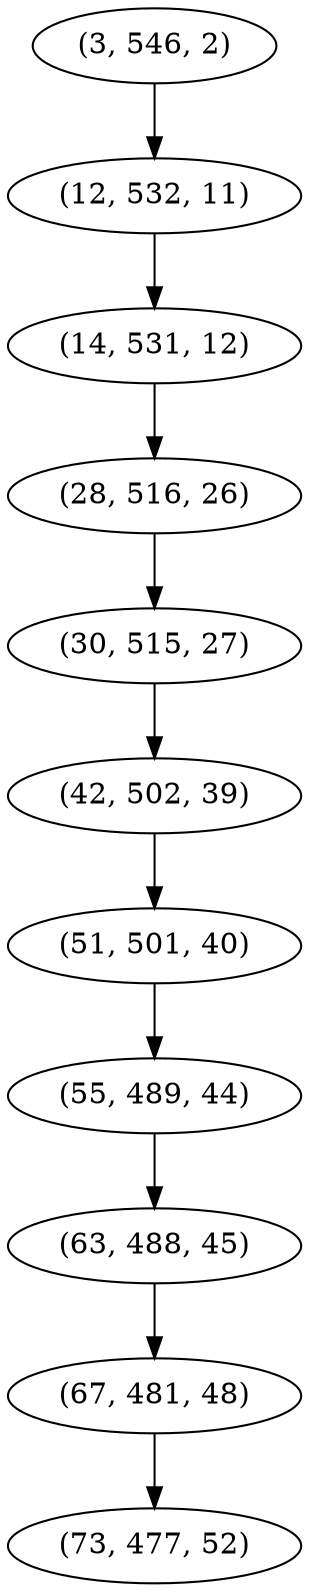 digraph tree {
    "(3, 546, 2)";
    "(12, 532, 11)";
    "(14, 531, 12)";
    "(28, 516, 26)";
    "(30, 515, 27)";
    "(42, 502, 39)";
    "(51, 501, 40)";
    "(55, 489, 44)";
    "(63, 488, 45)";
    "(67, 481, 48)";
    "(73, 477, 52)";
    "(3, 546, 2)" -> "(12, 532, 11)";
    "(12, 532, 11)" -> "(14, 531, 12)";
    "(14, 531, 12)" -> "(28, 516, 26)";
    "(28, 516, 26)" -> "(30, 515, 27)";
    "(30, 515, 27)" -> "(42, 502, 39)";
    "(42, 502, 39)" -> "(51, 501, 40)";
    "(51, 501, 40)" -> "(55, 489, 44)";
    "(55, 489, 44)" -> "(63, 488, 45)";
    "(63, 488, 45)" -> "(67, 481, 48)";
    "(67, 481, 48)" -> "(73, 477, 52)";
}
